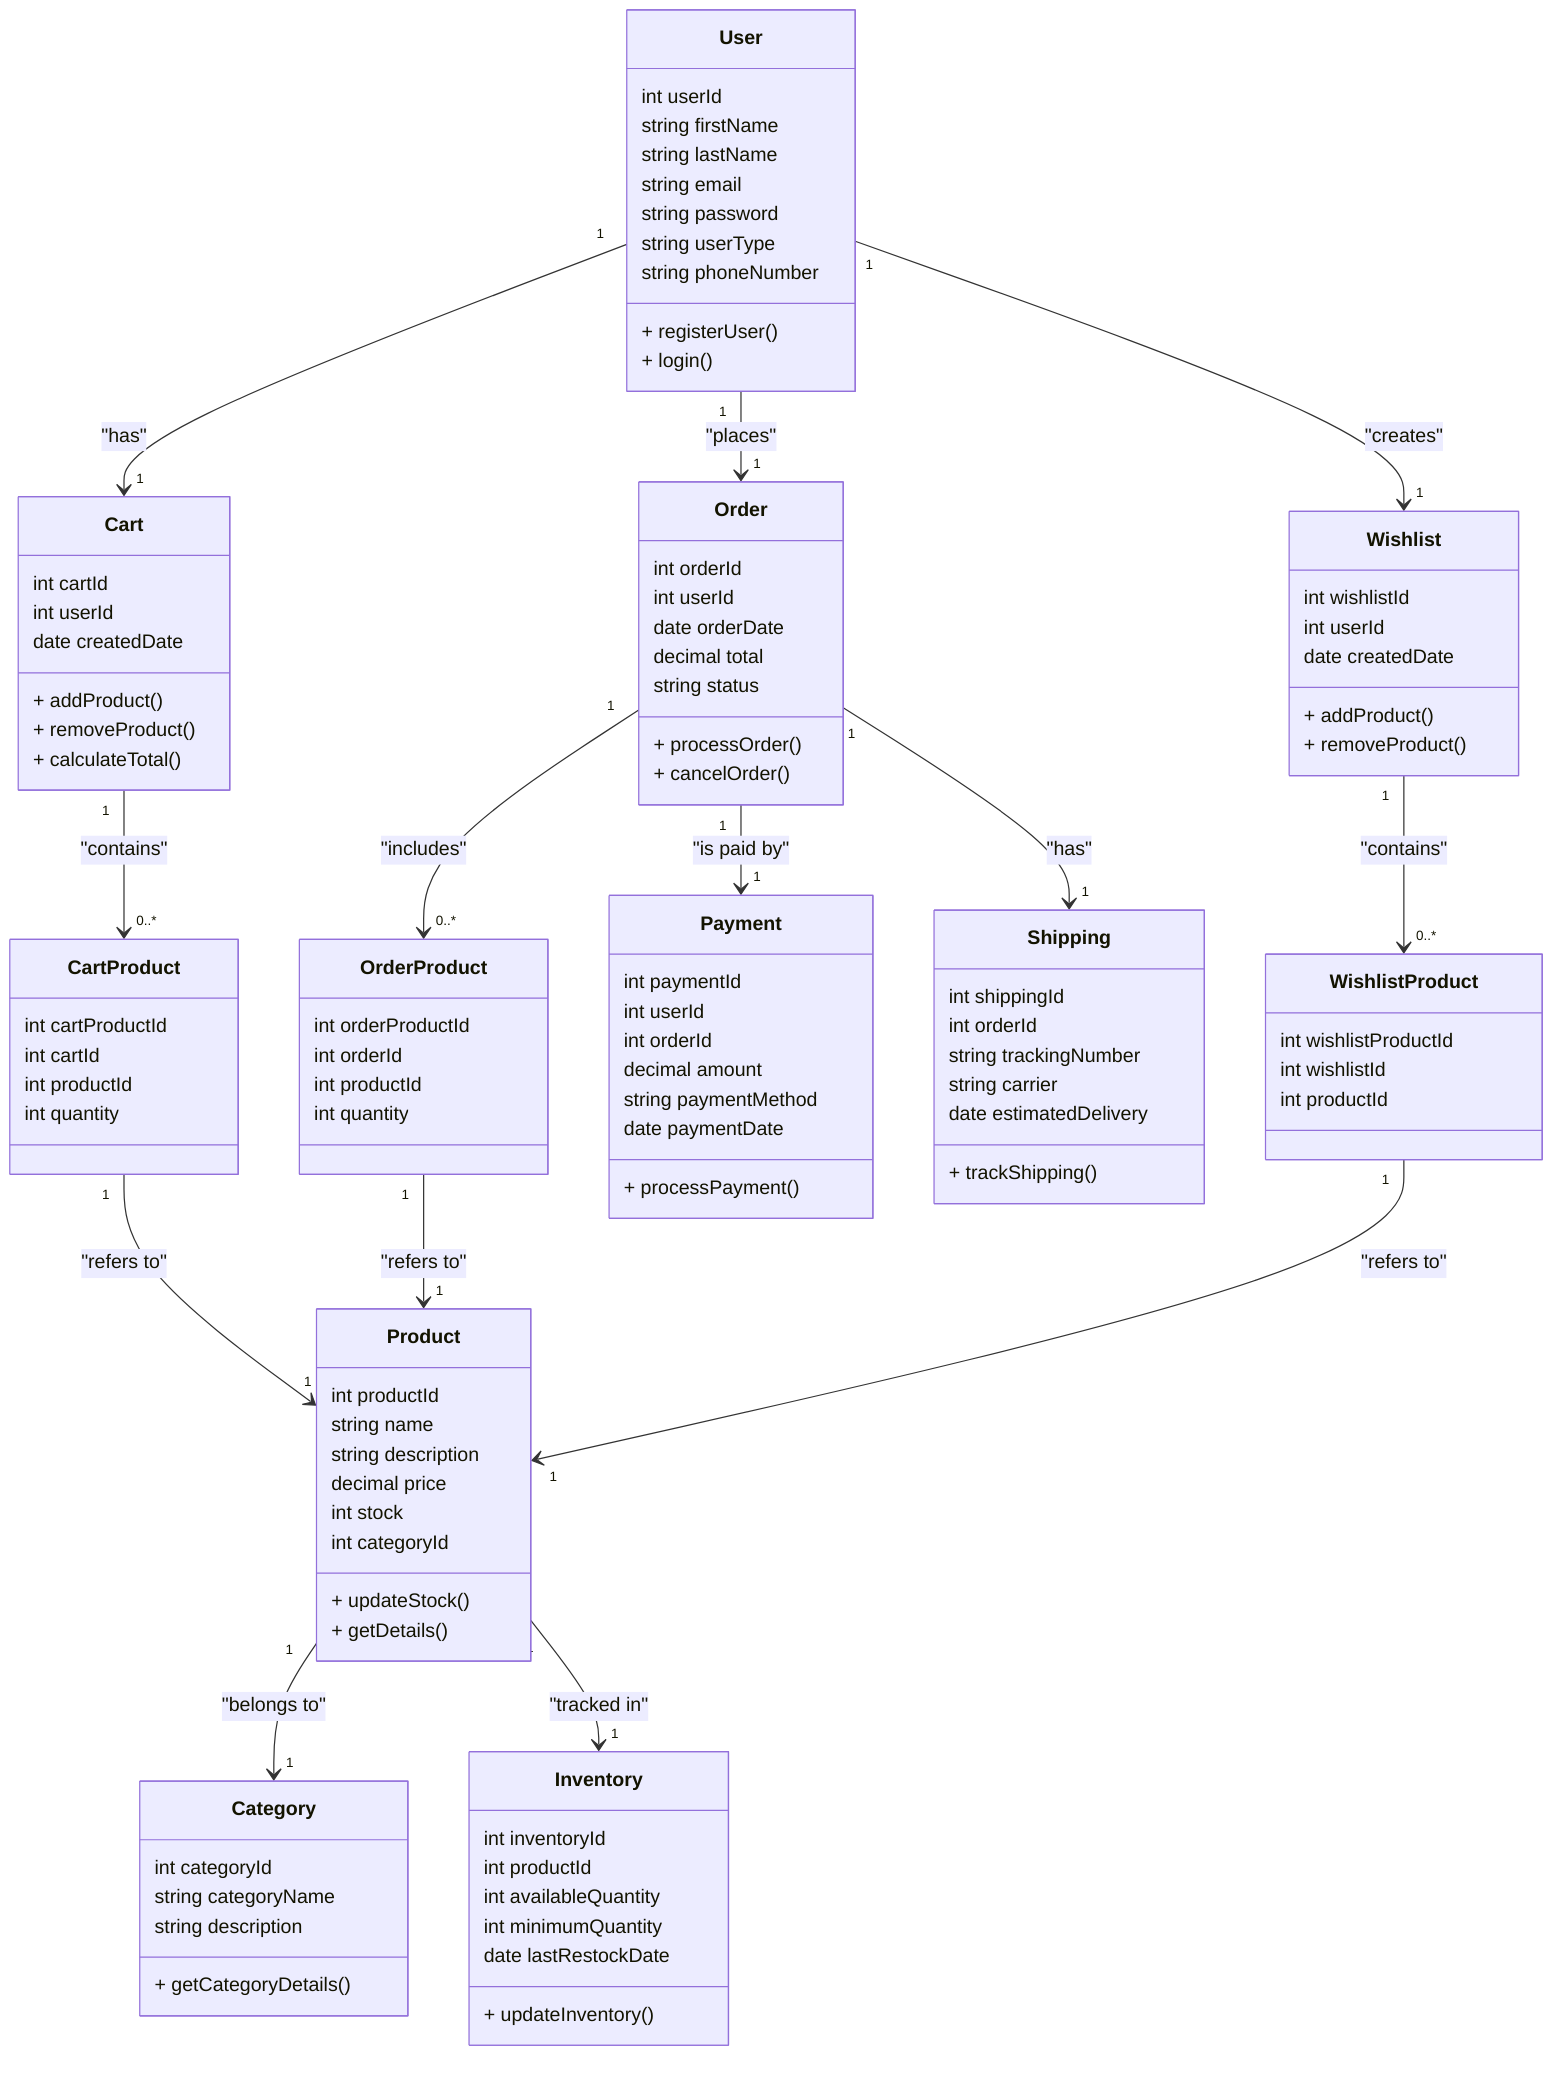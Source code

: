 classDiagram
    class User {
        int userId
        string firstName
        string lastName
        string email
        string password
        string userType
        string phoneNumber
        + registerUser()
        + login()
    }

    class Product {
        int productId
        string name
        string description
        decimal price
        int stock
        int categoryId
        + updateStock()
        + getDetails()
    }

    class Cart {
        int cartId
        int userId
        date createdDate
        + addProduct()
        + removeProduct()
        + calculateTotal()
    }

    class CartProduct {
        int cartProductId
        int cartId
        int productId
        int quantity
    }

    class Order {
        int orderId
        int userId
        date orderDate
        decimal total
        string status
        + processOrder()
        + cancelOrder()
    }

    class OrderProduct {
        int orderProductId
        int orderId
        int productId
        int quantity
    }

    class Inventory {
        int inventoryId
        int productId
        int availableQuantity
        int minimumQuantity
        date lastRestockDate
        + updateInventory()
    }

    class Payment {
        int paymentId
        int userId
        int orderId
        decimal amount
        string paymentMethod
        date paymentDate
        + processPayment()
    }

    class Category {
        int categoryId
        string categoryName
        string description
        + getCategoryDetails()
    }

    class Wishlist {
        int wishlistId
        int userId
        date createdDate
        + addProduct()
        + removeProduct()
    }

    class WishlistProduct {
        int wishlistProductId
        int wishlistId
        int productId
    }

    class Shipping {
        int shippingId
        int orderId
        string trackingNumber
        string carrier
        date estimatedDelivery
        + trackShipping()
    }

    User "1" --> "1" Cart : "has"
    User "1" --> "1" Order : "places"
    User "1" --> "1" Wishlist : "creates"
    Cart "1" --> "0..*" CartProduct : "contains"
    CartProduct "1" --> "1" Product : "refers to"
    Order "1" --> "0..*" OrderProduct : "includes"
    OrderProduct "1" --> "1" Product : "refers to"
    Product "1" --> "1" Category : "belongs to"
    Product "1" --> "1" Inventory : "tracked in"
    Order "1" --> "1" Payment : "is paid by"
    Order "1" --> "1" Shipping : "has"
    Wishlist "1" --> "0..*" WishlistProduct : "contains"
    WishlistProduct "1" --> "1" Product : "refers to"

    classDef entity fill:#cce7ff,stroke:#004080,stroke-width:2px;
    classDef relationship fill:#e6ffe6,stroke:#004080,stroke-width:2px;